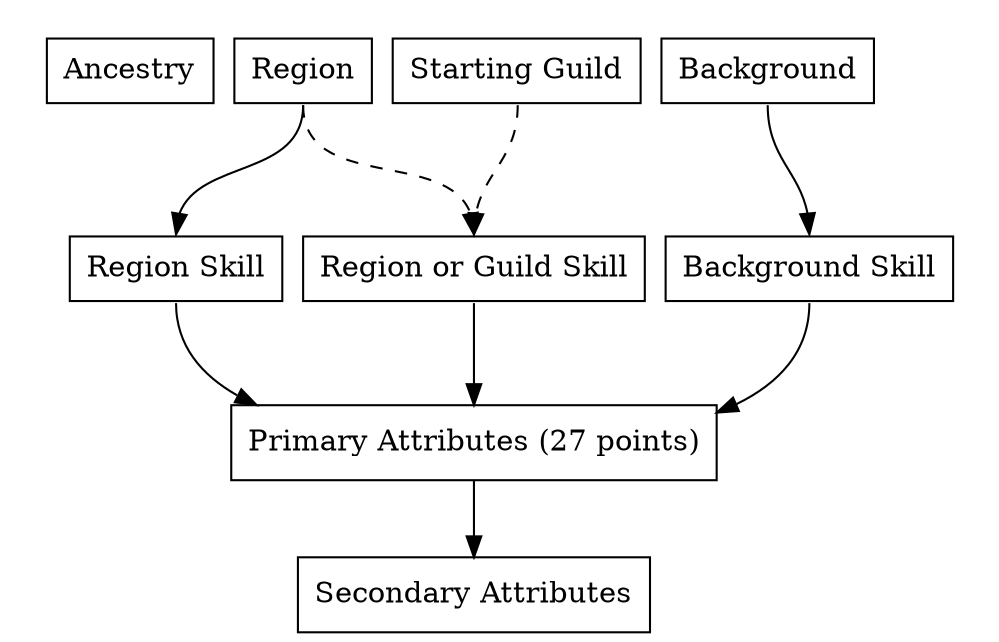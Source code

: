 digraph G {
  rankdir="TB"
  splines=spline
  node [ shape=record ]

First [shape=plaintext; label=<
<TABLE BORDER="0" CELLBORDER="1" CELLSPACING="10" CELLPADDING="7">
  <TR>
    <TD PORT="ancestry">Ancestry</TD>
    <TD PORT="region">Region</TD>
    <TD PORT="guild">Starting Guild</TD>
    <TD PORT="background">Background</TD>
  </TR>
</TABLE>
>];

Skills [shape=plaintext; label=<
<TABLE BORDER="0" CELLBORDER="1" CELLSPACING="10" CELLPADDING="7">
  <TR>
    <TD PORT="region">Region Skill</TD>
    <TD PORT="guild">Region or Guild Skill</TD>
    <TD PORT="background">Background Skill</TD>
  </TR>
</TABLE>
>];

Primary [label="Primary Attributes (27 points)"]

First:region -> Skills:region 
First:background -> Skills:background
First:guild -> Skills:guild [style=dashed]
First:region -> Skills:guild [style=dashed]

Skills:region -> Primary
Skills:background -> Primary
Skills:guild -> Primary
Primary -> "Secondary Attributes"


}